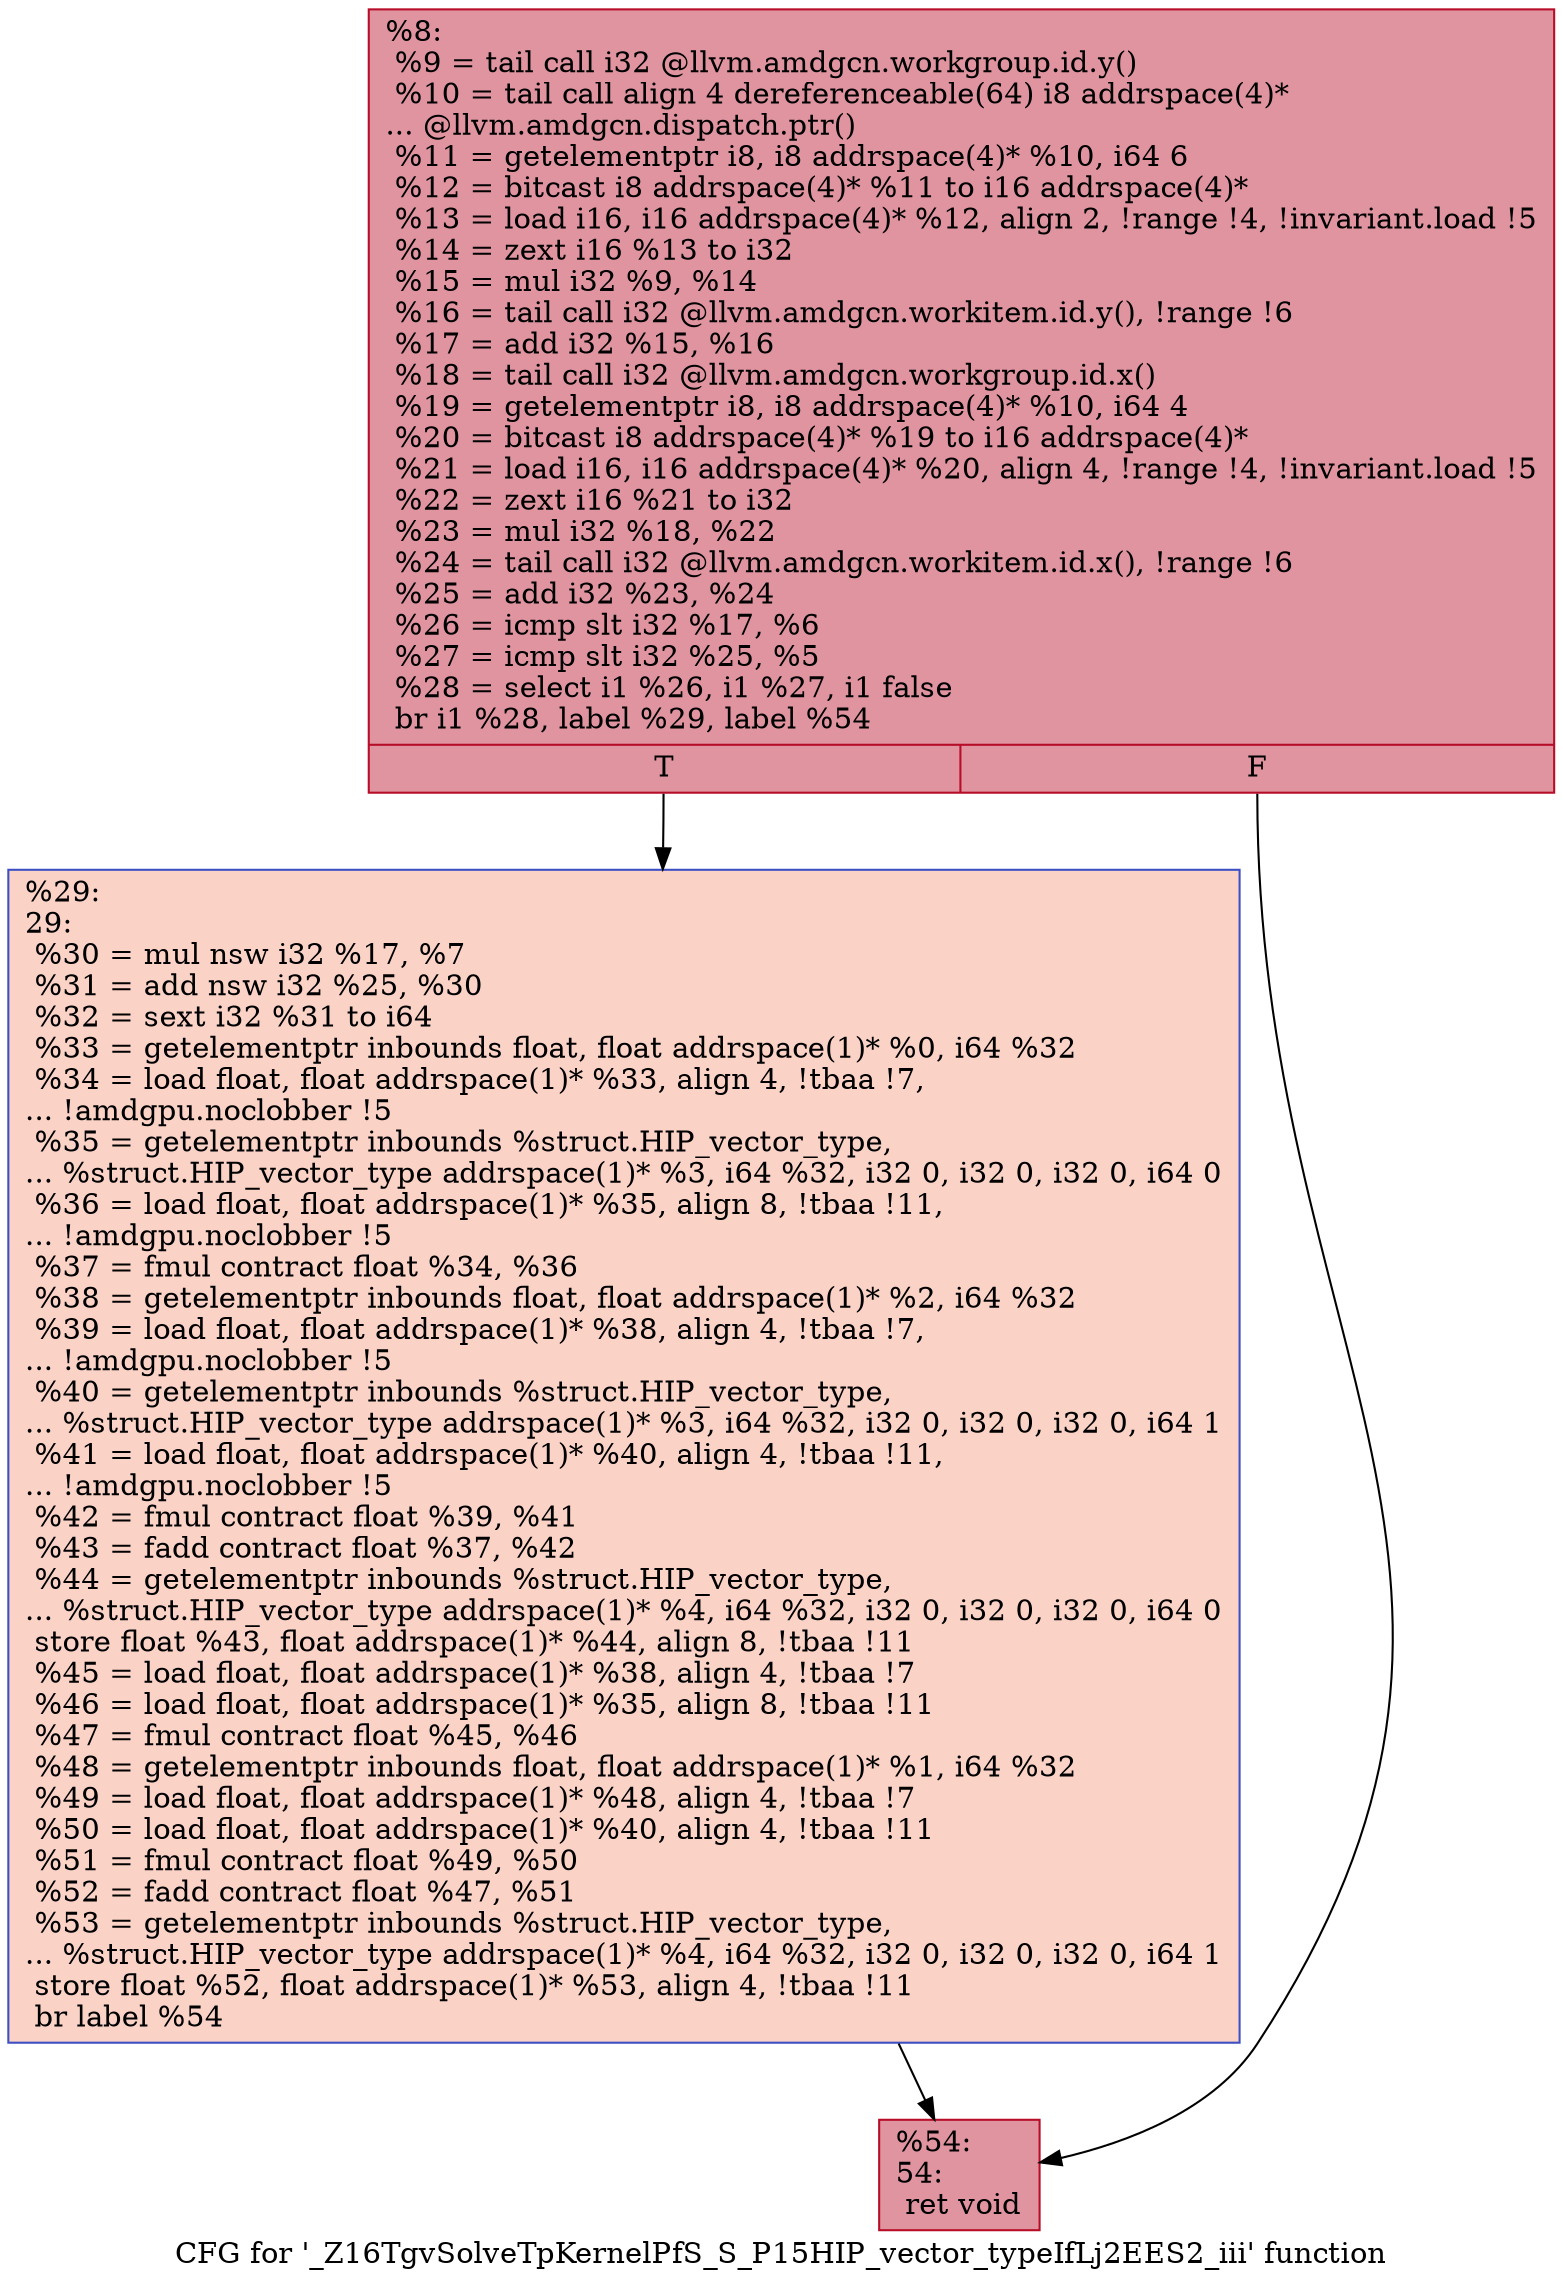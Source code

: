 digraph "CFG for '_Z16TgvSolveTpKernelPfS_S_P15HIP_vector_typeIfLj2EES2_iii' function" {
	label="CFG for '_Z16TgvSolveTpKernelPfS_S_P15HIP_vector_typeIfLj2EES2_iii' function";

	Node0x583b400 [shape=record,color="#b70d28ff", style=filled, fillcolor="#b70d2870",label="{%8:\l  %9 = tail call i32 @llvm.amdgcn.workgroup.id.y()\l  %10 = tail call align 4 dereferenceable(64) i8 addrspace(4)*\l... @llvm.amdgcn.dispatch.ptr()\l  %11 = getelementptr i8, i8 addrspace(4)* %10, i64 6\l  %12 = bitcast i8 addrspace(4)* %11 to i16 addrspace(4)*\l  %13 = load i16, i16 addrspace(4)* %12, align 2, !range !4, !invariant.load !5\l  %14 = zext i16 %13 to i32\l  %15 = mul i32 %9, %14\l  %16 = tail call i32 @llvm.amdgcn.workitem.id.y(), !range !6\l  %17 = add i32 %15, %16\l  %18 = tail call i32 @llvm.amdgcn.workgroup.id.x()\l  %19 = getelementptr i8, i8 addrspace(4)* %10, i64 4\l  %20 = bitcast i8 addrspace(4)* %19 to i16 addrspace(4)*\l  %21 = load i16, i16 addrspace(4)* %20, align 4, !range !4, !invariant.load !5\l  %22 = zext i16 %21 to i32\l  %23 = mul i32 %18, %22\l  %24 = tail call i32 @llvm.amdgcn.workitem.id.x(), !range !6\l  %25 = add i32 %23, %24\l  %26 = icmp slt i32 %17, %6\l  %27 = icmp slt i32 %25, %5\l  %28 = select i1 %26, i1 %27, i1 false\l  br i1 %28, label %29, label %54\l|{<s0>T|<s1>F}}"];
	Node0x583b400:s0 -> Node0x583edf0;
	Node0x583b400:s1 -> Node0x583ee80;
	Node0x583edf0 [shape=record,color="#3d50c3ff", style=filled, fillcolor="#f59c7d70",label="{%29:\l29:                                               \l  %30 = mul nsw i32 %17, %7\l  %31 = add nsw i32 %25, %30\l  %32 = sext i32 %31 to i64\l  %33 = getelementptr inbounds float, float addrspace(1)* %0, i64 %32\l  %34 = load float, float addrspace(1)* %33, align 4, !tbaa !7,\l... !amdgpu.noclobber !5\l  %35 = getelementptr inbounds %struct.HIP_vector_type,\l... %struct.HIP_vector_type addrspace(1)* %3, i64 %32, i32 0, i32 0, i32 0, i64 0\l  %36 = load float, float addrspace(1)* %35, align 8, !tbaa !11,\l... !amdgpu.noclobber !5\l  %37 = fmul contract float %34, %36\l  %38 = getelementptr inbounds float, float addrspace(1)* %2, i64 %32\l  %39 = load float, float addrspace(1)* %38, align 4, !tbaa !7,\l... !amdgpu.noclobber !5\l  %40 = getelementptr inbounds %struct.HIP_vector_type,\l... %struct.HIP_vector_type addrspace(1)* %3, i64 %32, i32 0, i32 0, i32 0, i64 1\l  %41 = load float, float addrspace(1)* %40, align 4, !tbaa !11,\l... !amdgpu.noclobber !5\l  %42 = fmul contract float %39, %41\l  %43 = fadd contract float %37, %42\l  %44 = getelementptr inbounds %struct.HIP_vector_type,\l... %struct.HIP_vector_type addrspace(1)* %4, i64 %32, i32 0, i32 0, i32 0, i64 0\l  store float %43, float addrspace(1)* %44, align 8, !tbaa !11\l  %45 = load float, float addrspace(1)* %38, align 4, !tbaa !7\l  %46 = load float, float addrspace(1)* %35, align 8, !tbaa !11\l  %47 = fmul contract float %45, %46\l  %48 = getelementptr inbounds float, float addrspace(1)* %1, i64 %32\l  %49 = load float, float addrspace(1)* %48, align 4, !tbaa !7\l  %50 = load float, float addrspace(1)* %40, align 4, !tbaa !11\l  %51 = fmul contract float %49, %50\l  %52 = fadd contract float %47, %51\l  %53 = getelementptr inbounds %struct.HIP_vector_type,\l... %struct.HIP_vector_type addrspace(1)* %4, i64 %32, i32 0, i32 0, i32 0, i64 1\l  store float %52, float addrspace(1)* %53, align 4, !tbaa !11\l  br label %54\l}"];
	Node0x583edf0 -> Node0x583ee80;
	Node0x583ee80 [shape=record,color="#b70d28ff", style=filled, fillcolor="#b70d2870",label="{%54:\l54:                                               \l  ret void\l}"];
}
